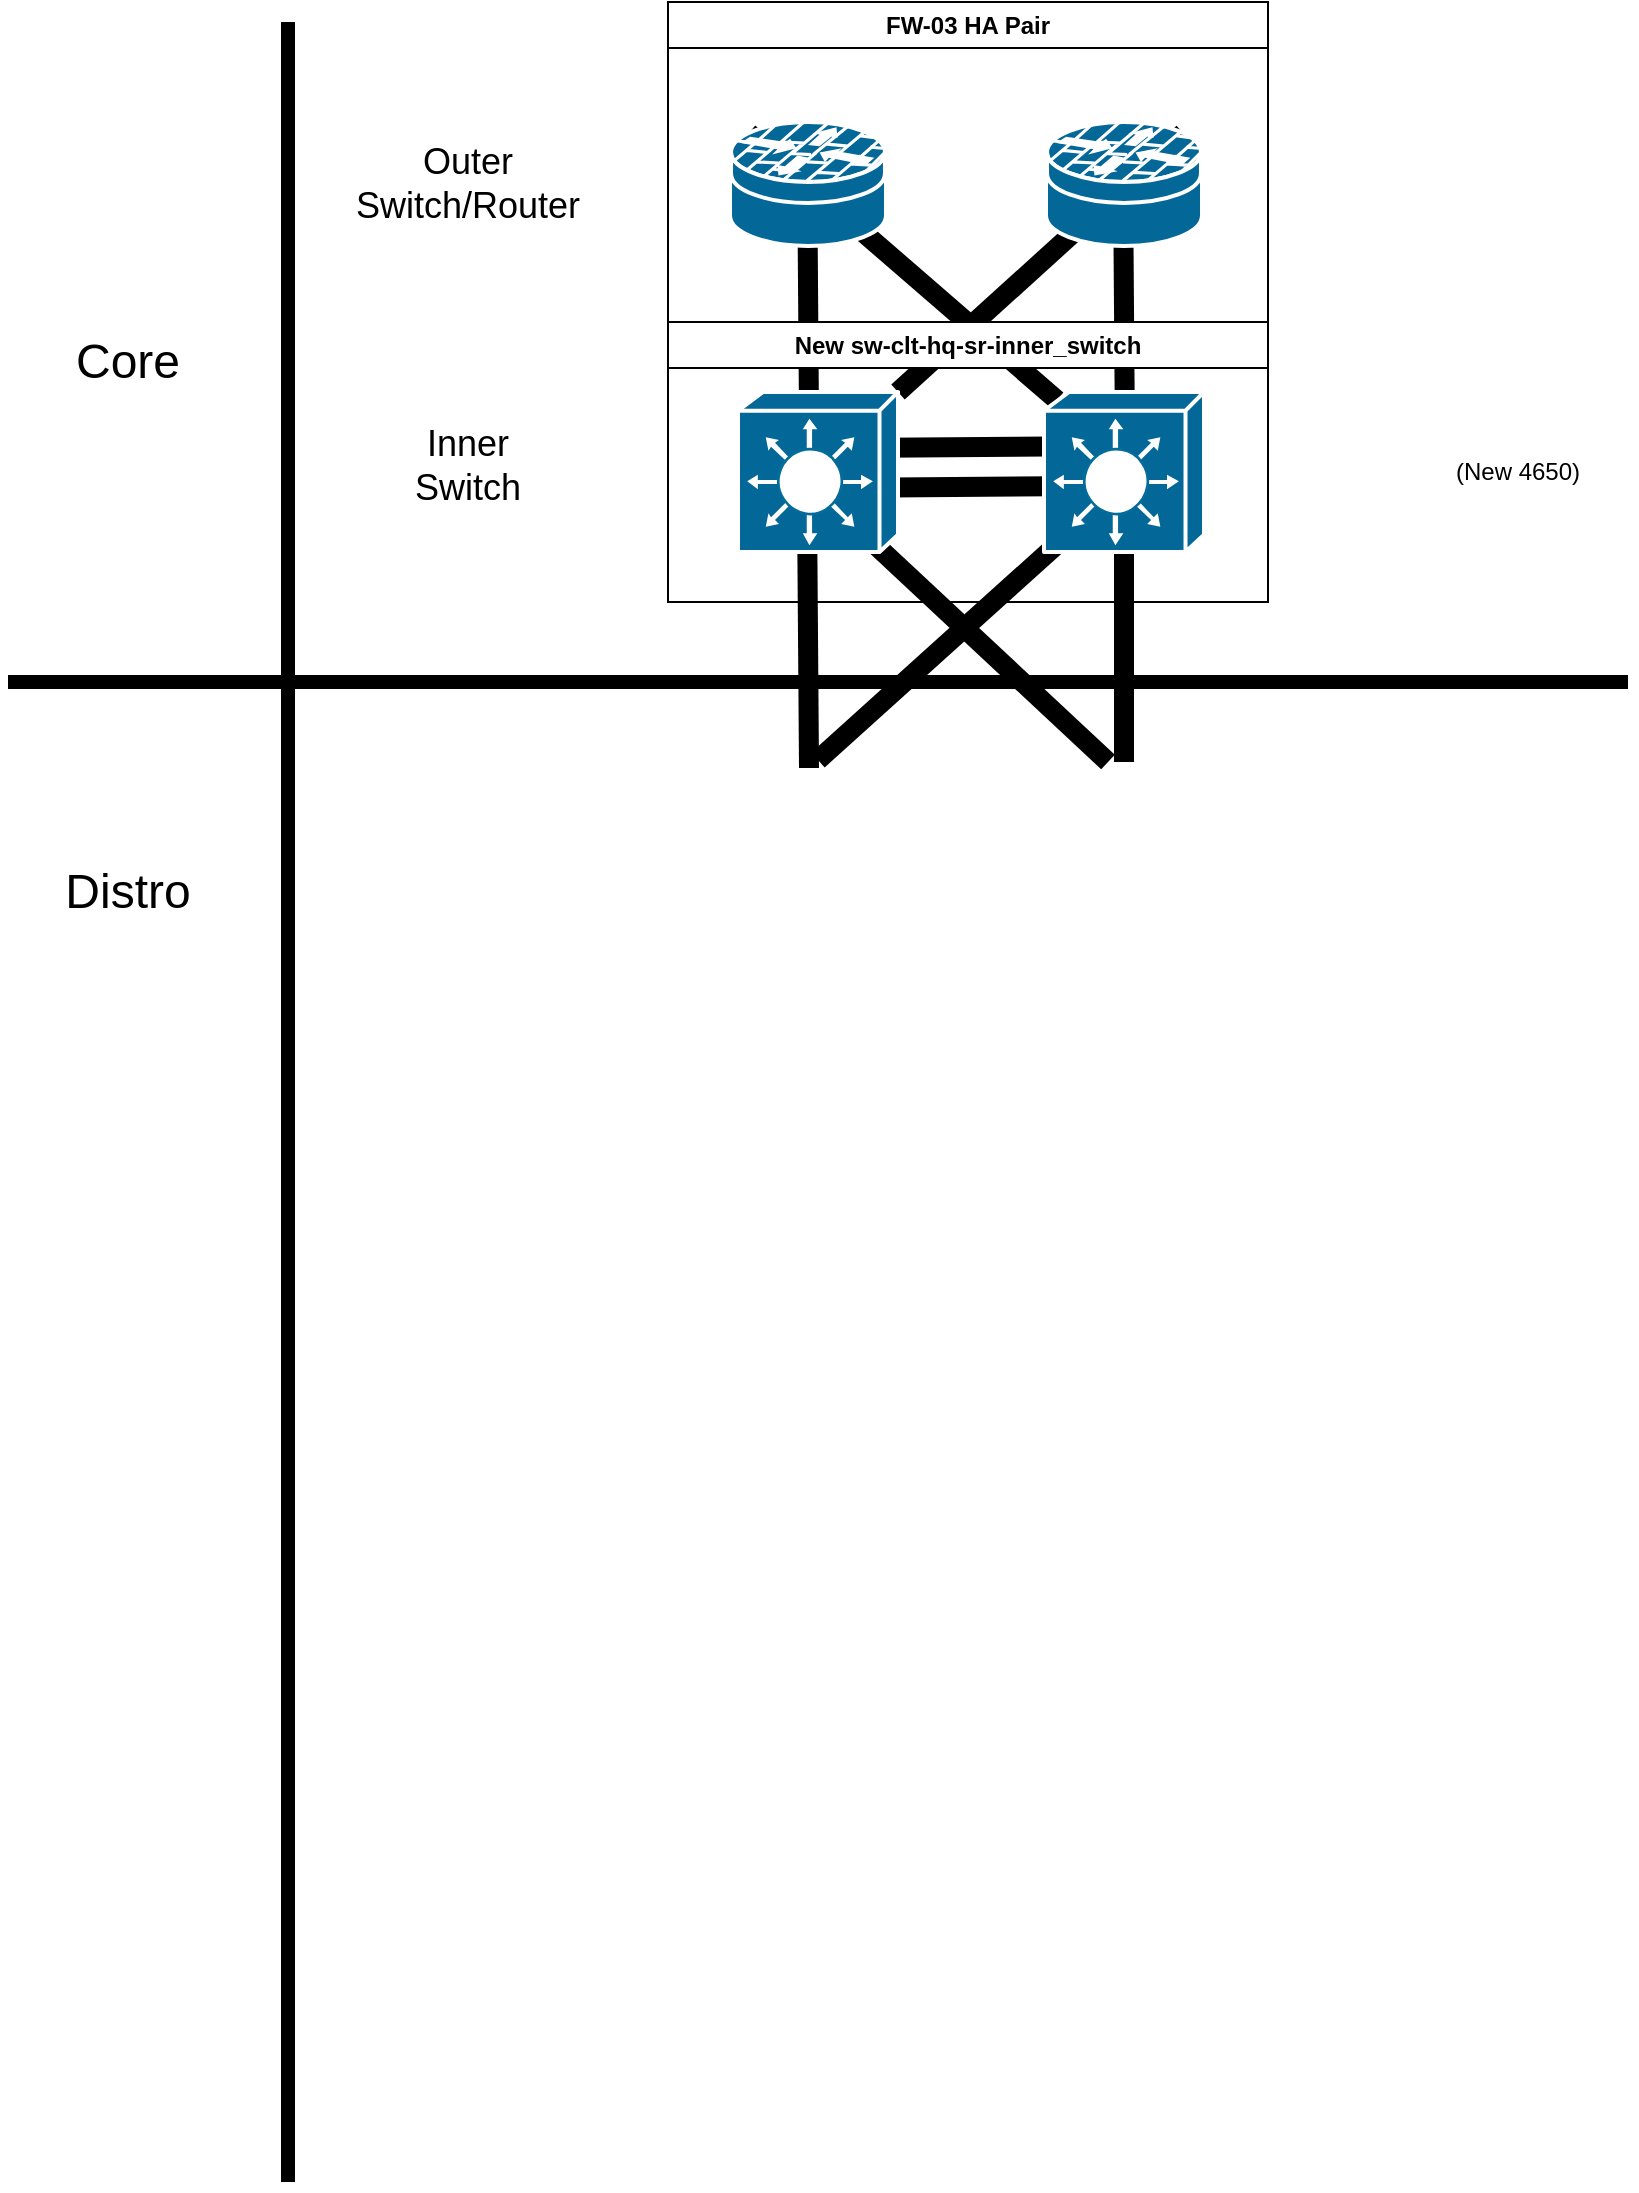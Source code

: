 <mxfile version="27.1.6">
  <diagram name="Page-1" id="QQDNLn78gGAncxl4rF0j">
    <mxGraphModel dx="1412" dy="737" grid="1" gridSize="10" guides="1" tooltips="1" connect="1" arrows="1" fold="1" page="1" pageScale="1" pageWidth="850" pageHeight="1100" math="0" shadow="0">
      <root>
        <mxCell id="0" />
        <mxCell id="1" parent="0" />
        <mxCell id="4ue2BC80ouedhr11Rr5F-27" value="" style="endArrow=none;html=1;rounded=0;exitX=0.12;exitY=0.09;exitDx=0;exitDy=0;exitPerimeter=0;entryX=0.08;entryY=0.05;entryDx=0;entryDy=0;entryPerimeter=0;strokeWidth=10;" edge="1" parent="1">
          <mxGeometry width="50" height="50" relative="1" as="geometry">
            <mxPoint x="419.5" y="250" as="sourcePoint" />
            <mxPoint x="420.5" y="383" as="targetPoint" />
          </mxGeometry>
        </mxCell>
        <mxCell id="4ue2BC80ouedhr11Rr5F-25" value="" style="group;rotation=90;" vertex="1" connectable="0" parent="1">
          <mxGeometry x="490" y="160" width="21" height="144" as="geometry" />
        </mxCell>
        <mxCell id="4ue2BC80ouedhr11Rr5F-23" value="" style="endArrow=none;html=1;rounded=0;exitX=0.12;exitY=0.09;exitDx=0;exitDy=0;exitPerimeter=0;entryX=0.08;entryY=0.05;entryDx=0;entryDy=0;entryPerimeter=0;strokeWidth=10;" edge="1" parent="4ue2BC80ouedhr11Rr5F-25">
          <mxGeometry width="50" height="50" relative="1" as="geometry">
            <mxPoint x="72" y="82" as="sourcePoint" />
            <mxPoint x="-61" y="83" as="targetPoint" />
          </mxGeometry>
        </mxCell>
        <mxCell id="4ue2BC80ouedhr11Rr5F-24" value="" style="endArrow=none;html=1;rounded=0;exitX=0.12;exitY=0.09;exitDx=0;exitDy=0;exitPerimeter=0;entryX=0.08;entryY=0.05;entryDx=0;entryDy=0;entryPerimeter=0;strokeWidth=10;" edge="1" parent="4ue2BC80ouedhr11Rr5F-25">
          <mxGeometry width="50" height="50" relative="1" as="geometry">
            <mxPoint x="83" y="62" as="sourcePoint" />
            <mxPoint x="-50" y="63" as="targetPoint" />
          </mxGeometry>
        </mxCell>
        <mxCell id="4ue2BC80ouedhr11Rr5F-19" value="" style="endArrow=none;html=1;rounded=0;exitX=0.12;exitY=0.09;exitDx=0;exitDy=0;exitPerimeter=0;entryX=0.08;entryY=0.05;entryDx=0;entryDy=0;entryPerimeter=0;strokeWidth=10;" edge="1" parent="1" source="4ue2BC80ouedhr11Rr5F-1" target="4ue2BC80ouedhr11Rr5F-16">
          <mxGeometry width="50" height="50" relative="1" as="geometry">
            <mxPoint x="673" y="140" as="sourcePoint" />
            <mxPoint x="530" y="269" as="targetPoint" />
          </mxGeometry>
        </mxCell>
        <mxCell id="4ue2BC80ouedhr11Rr5F-12" value="" style="endArrow=none;html=1;rounded=0;exitX=0.88;exitY=0.09;exitDx=0;exitDy=0;exitPerimeter=0;entryX=1;entryY=0;entryDx=0;entryDy=0;entryPerimeter=0;strokeWidth=10;" edge="1" parent="1" source="4ue2BC80ouedhr11Rr5F-11" target="4ue2BC80ouedhr11Rr5F-7">
          <mxGeometry width="50" height="50" relative="1" as="geometry">
            <mxPoint x="600" y="180" as="sourcePoint" />
            <mxPoint x="704" y="309" as="targetPoint" />
          </mxGeometry>
        </mxCell>
        <mxCell id="4ue2BC80ouedhr11Rr5F-2" value="" style="endArrow=none;html=1;rounded=0;strokeWidth=7;" edge="1" parent="1">
          <mxGeometry width="50" height="50" relative="1" as="geometry">
            <mxPoint x="160" y="1090" as="sourcePoint" />
            <mxPoint x="160" y="10" as="targetPoint" />
          </mxGeometry>
        </mxCell>
        <mxCell id="4ue2BC80ouedhr11Rr5F-3" value="" style="endArrow=none;html=1;rounded=0;strokeWidth=7;" edge="1" parent="1">
          <mxGeometry width="50" height="50" relative="1" as="geometry">
            <mxPoint x="830" y="340" as="sourcePoint" />
            <mxPoint x="20" y="340" as="targetPoint" />
          </mxGeometry>
        </mxCell>
        <mxCell id="4ue2BC80ouedhr11Rr5F-5" value="&lt;font style=&quot;font-size: 24px;&quot;&gt;Core&lt;/font&gt;" style="text;html=1;align=center;verticalAlign=middle;whiteSpace=wrap;rounded=0;" vertex="1" parent="1">
          <mxGeometry x="50" y="165" width="60" height="30" as="geometry" />
        </mxCell>
        <mxCell id="4ue2BC80ouedhr11Rr5F-6" value="&lt;font style=&quot;font-size: 24px;&quot;&gt;Distro&lt;/font&gt;" style="text;html=1;align=center;verticalAlign=middle;whiteSpace=wrap;rounded=0;" vertex="1" parent="1">
          <mxGeometry x="50" y="430" width="60" height="30" as="geometry" />
        </mxCell>
        <mxCell id="4ue2BC80ouedhr11Rr5F-8" value="Inner Switch" style="text;html=1;align=center;verticalAlign=middle;whiteSpace=wrap;rounded=0;fontSize=18;" vertex="1" parent="1">
          <mxGeometry x="215" y="207" width="70" height="50" as="geometry" />
        </mxCell>
        <mxCell id="4ue2BC80ouedhr11Rr5F-13" value="FW-03 HA Pair" style="swimlane;whiteSpace=wrap;html=1;" vertex="1" parent="1">
          <mxGeometry x="350" width="300" height="160" as="geometry" />
        </mxCell>
        <mxCell id="4ue2BC80ouedhr11Rr5F-17" value="" style="endArrow=none;html=1;rounded=0;exitX=0.12;exitY=0.09;exitDx=0;exitDy=0;exitPerimeter=0;entryX=0.08;entryY=0.05;entryDx=0;entryDy=0;entryPerimeter=0;strokeWidth=10;" edge="1" parent="4ue2BC80ouedhr11Rr5F-13">
          <mxGeometry width="50" height="50" relative="1" as="geometry">
            <mxPoint x="69.5" y="74" as="sourcePoint" />
            <mxPoint x="70.5" y="207" as="targetPoint" />
          </mxGeometry>
        </mxCell>
        <mxCell id="4ue2BC80ouedhr11Rr5F-22" value="" style="endArrow=none;html=1;rounded=0;exitX=0.12;exitY=0.09;exitDx=0;exitDy=0;exitPerimeter=0;entryX=0.08;entryY=0.05;entryDx=0;entryDy=0;entryPerimeter=0;strokeWidth=10;" edge="1" parent="4ue2BC80ouedhr11Rr5F-13">
          <mxGeometry width="50" height="50" relative="1" as="geometry">
            <mxPoint x="227.5" y="87" as="sourcePoint" />
            <mxPoint x="228.5" y="220" as="targetPoint" />
          </mxGeometry>
        </mxCell>
        <mxCell id="4ue2BC80ouedhr11Rr5F-14" value="Outer&lt;div&gt;Switch/Router&lt;/div&gt;" style="text;html=1;align=center;verticalAlign=middle;whiteSpace=wrap;rounded=0;fontSize=18;" vertex="1" parent="1">
          <mxGeometry x="180" y="66" width="140" height="50" as="geometry" />
        </mxCell>
        <mxCell id="4ue2BC80ouedhr11Rr5F-15" value="(New 4650)" style="text;html=1;align=center;verticalAlign=middle;whiteSpace=wrap;rounded=0;" vertex="1" parent="1">
          <mxGeometry x="730" y="220" width="90" height="30" as="geometry" />
        </mxCell>
        <mxCell id="4ue2BC80ouedhr11Rr5F-11" value="" style="shape=mxgraph.cisco.security.router_firewall;sketch=0;html=1;pointerEvents=1;dashed=0;fillColor=#036897;strokeColor=#ffffff;strokeWidth=2;verticalLabelPosition=bottom;verticalAlign=top;align=center;outlineConnect=0;" vertex="1" parent="1">
          <mxGeometry x="539" y="60" width="78" height="62" as="geometry" />
        </mxCell>
        <mxCell id="4ue2BC80ouedhr11Rr5F-26" value="New sw-clt-hq-sr-inner_switch" style="swimlane;whiteSpace=wrap;html=1;" vertex="1" parent="1">
          <mxGeometry x="350" y="160" width="300" height="140" as="geometry" />
        </mxCell>
        <mxCell id="4ue2BC80ouedhr11Rr5F-31" value="" style="endArrow=none;html=1;rounded=0;exitX=0.88;exitY=0.09;exitDx=0;exitDy=0;exitPerimeter=0;entryX=1;entryY=0;entryDx=0;entryDy=0;entryPerimeter=0;strokeWidth=10;" edge="1" parent="4ue2BC80ouedhr11Rr5F-26">
          <mxGeometry width="50" height="50" relative="1" as="geometry">
            <mxPoint x="218" y="90" as="sourcePoint" />
            <mxPoint x="75" y="219" as="targetPoint" />
          </mxGeometry>
        </mxCell>
        <mxCell id="4ue2BC80ouedhr11Rr5F-29" value="" style="endArrow=none;html=1;rounded=0;exitX=0.5;exitY=1;exitDx=0;exitDy=0;exitPerimeter=0;strokeWidth=10;" edge="1" parent="4ue2BC80ouedhr11Rr5F-26" source="4ue2BC80ouedhr11Rr5F-16">
          <mxGeometry width="50" height="50" relative="1" as="geometry">
            <mxPoint x="227.5" y="80" as="sourcePoint" />
            <mxPoint x="228" y="220" as="targetPoint" />
          </mxGeometry>
        </mxCell>
        <mxCell id="4ue2BC80ouedhr11Rr5F-28" value="" style="endArrow=none;html=1;rounded=0;exitX=0.12;exitY=0.09;exitDx=0;exitDy=0;exitPerimeter=0;strokeWidth=10;" edge="1" parent="4ue2BC80ouedhr11Rr5F-26">
          <mxGeometry width="50" height="50" relative="1" as="geometry">
            <mxPoint x="70" y="80" as="sourcePoint" />
            <mxPoint x="220" y="220" as="targetPoint" />
          </mxGeometry>
        </mxCell>
        <mxCell id="4ue2BC80ouedhr11Rr5F-16" value="" style="shape=mxgraph.cisco.switches.layer_3_switch;sketch=0;html=1;pointerEvents=1;dashed=0;fillColor=#036897;strokeColor=#ffffff;strokeWidth=2;verticalLabelPosition=bottom;verticalAlign=top;align=center;outlineConnect=0;" vertex="1" parent="4ue2BC80ouedhr11Rr5F-26">
          <mxGeometry x="188" y="35" width="80" height="80" as="geometry" />
        </mxCell>
        <mxCell id="4ue2BC80ouedhr11Rr5F-1" value="" style="shape=mxgraph.cisco.security.router_firewall;sketch=0;html=1;pointerEvents=1;dashed=0;fillColor=#036897;strokeColor=#ffffff;strokeWidth=2;verticalLabelPosition=bottom;verticalAlign=top;align=center;outlineConnect=0;" vertex="1" parent="1">
          <mxGeometry x="381.0" y="60" width="78" height="62" as="geometry" />
        </mxCell>
        <mxCell id="4ue2BC80ouedhr11Rr5F-7" value="" style="shape=mxgraph.cisco.switches.layer_3_switch;sketch=0;html=1;pointerEvents=1;dashed=0;fillColor=#036897;strokeColor=#ffffff;strokeWidth=2;verticalLabelPosition=bottom;verticalAlign=top;align=center;outlineConnect=0;" vertex="1" parent="1">
          <mxGeometry x="385" y="195" width="80" height="80" as="geometry" />
        </mxCell>
      </root>
    </mxGraphModel>
  </diagram>
</mxfile>
